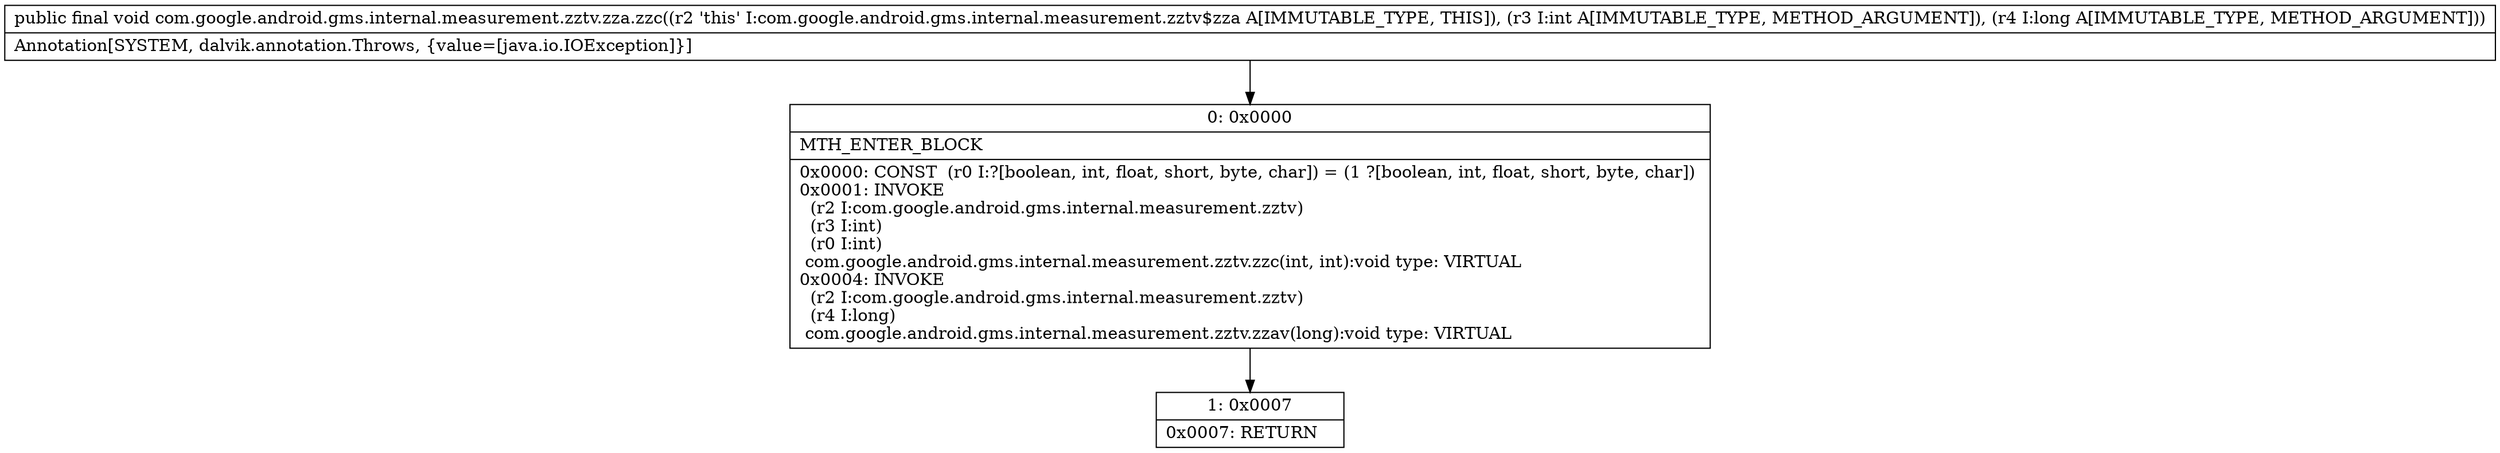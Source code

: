 digraph "CFG forcom.google.android.gms.internal.measurement.zztv.zza.zzc(IJ)V" {
Node_0 [shape=record,label="{0\:\ 0x0000|MTH_ENTER_BLOCK\l|0x0000: CONST  (r0 I:?[boolean, int, float, short, byte, char]) = (1 ?[boolean, int, float, short, byte, char]) \l0x0001: INVOKE  \l  (r2 I:com.google.android.gms.internal.measurement.zztv)\l  (r3 I:int)\l  (r0 I:int)\l com.google.android.gms.internal.measurement.zztv.zzc(int, int):void type: VIRTUAL \l0x0004: INVOKE  \l  (r2 I:com.google.android.gms.internal.measurement.zztv)\l  (r4 I:long)\l com.google.android.gms.internal.measurement.zztv.zzav(long):void type: VIRTUAL \l}"];
Node_1 [shape=record,label="{1\:\ 0x0007|0x0007: RETURN   \l}"];
MethodNode[shape=record,label="{public final void com.google.android.gms.internal.measurement.zztv.zza.zzc((r2 'this' I:com.google.android.gms.internal.measurement.zztv$zza A[IMMUTABLE_TYPE, THIS]), (r3 I:int A[IMMUTABLE_TYPE, METHOD_ARGUMENT]), (r4 I:long A[IMMUTABLE_TYPE, METHOD_ARGUMENT]))  | Annotation[SYSTEM, dalvik.annotation.Throws, \{value=[java.io.IOException]\}]\l}"];
MethodNode -> Node_0;
Node_0 -> Node_1;
}

